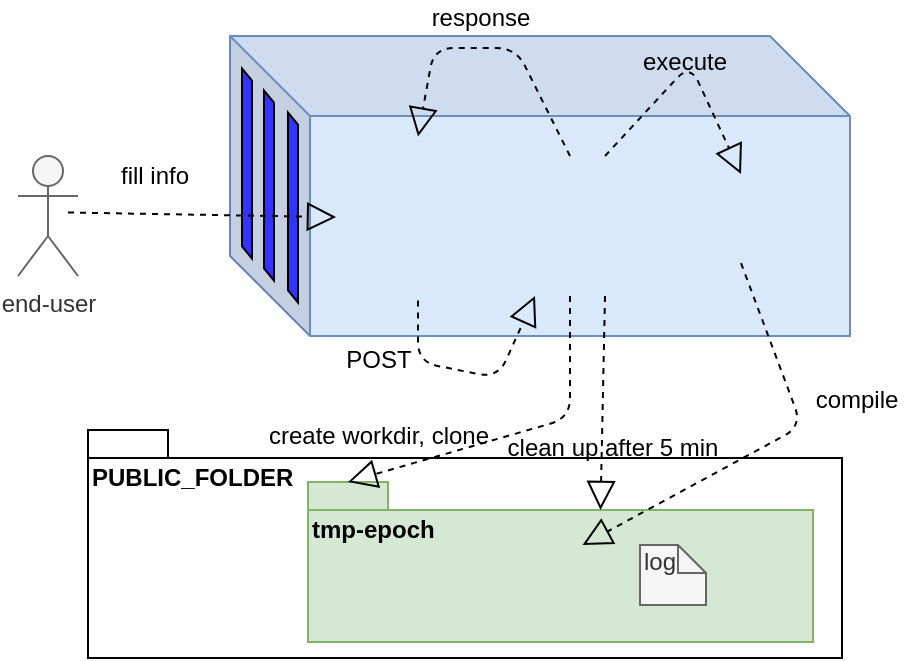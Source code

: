 <mxfile version="13.7.3" type="device"><diagram id="TmeqqVqLsKDry6PROGzl" name="Page-1"><mxGraphModel dx="858" dy="489" grid="0" gridSize="10" guides="1" tooltips="1" connect="1" arrows="1" fold="1" page="1" pageScale="1" pageWidth="850" pageHeight="1100" math="0" shadow="0"><root><mxCell id="0"/><mxCell id="1" parent="0"/><mxCell id="P2A8OwnkUsWq6TisNw5c-1" value="" style="shape=cube;whiteSpace=wrap;html=1;boundedLbl=1;backgroundOutline=1;darkOpacity=0.05;darkOpacity2=0.1;size=40;fillColor=#dae8fc;strokeColor=#6c8ebf;" parent="1" vertex="1"><mxGeometry x="220" y="180" width="310" height="150" as="geometry"/></mxCell><mxCell id="P2A8OwnkUsWq6TisNw5c-2" value="" style="shape=parallelogram;perimeter=parallelogramPerimeter;whiteSpace=wrap;html=1;fixedSize=1;rotation=270;size=6;fillColor=#3333FF;" parent="1" vertex="1"><mxGeometry x="204" y="263.25" width="95" height="5" as="geometry"/></mxCell><mxCell id="P2A8OwnkUsWq6TisNw5c-5" value="" style="shape=parallelogram;perimeter=parallelogramPerimeter;whiteSpace=wrap;html=1;fixedSize=1;rotation=270;size=6;fillColor=#3333FF;" parent="1" vertex="1"><mxGeometry x="192" y="252.25" width="95" height="5" as="geometry"/></mxCell><mxCell id="P2A8OwnkUsWq6TisNw5c-6" value="" style="shape=parallelogram;perimeter=parallelogramPerimeter;whiteSpace=wrap;html=1;fixedSize=1;rotation=270;size=6;fillColor=#3333FF;" parent="1" vertex="1"><mxGeometry x="181" y="241.25" width="95" height="5" as="geometry"/></mxCell><mxCell id="P2A8OwnkUsWq6TisNw5c-7" value="" style="shape=image;verticalLabelPosition=bottom;labelBackgroundColor=#ffffff;verticalAlign=top;aspect=fixed;imageAspect=0;image=https://icons-for-free.com/iconfiles/png/512/design+development+facebook+framework+mobile+react+icon-1320165723839064798.png;" parent="1" vertex="1"><mxGeometry x="273" y="230.26" width="82" height="82" as="geometry"/></mxCell><mxCell id="P2A8OwnkUsWq6TisNw5c-8" value="" style="shape=image;verticalLabelPosition=bottom;labelBackgroundColor=#ffffff;verticalAlign=top;aspect=fixed;imageAspect=0;image=https://upload.wikimedia.org/wikipedia/commons/thumb/0/0a/Python.svg/768px-Python.svg.png;" parent="1" vertex="1"><mxGeometry x="355" y="240" width="70" height="70" as="geometry"/></mxCell><mxCell id="P2A8OwnkUsWq6TisNw5c-9" value="" style="shape=image;verticalLabelPosition=bottom;labelBackgroundColor=#ffffff;verticalAlign=top;aspect=fixed;imageAspect=0;image=https://i.stack.imgur.com/zHFFO.png;" parent="1" vertex="1"><mxGeometry x="429" y="249.0" width="93" height="44.53" as="geometry"/></mxCell><mxCell id="P2A8OwnkUsWq6TisNw5c-11" value="PUBLIC_FOLDER" style="shape=folder;fontStyle=1;spacingTop=10;tabWidth=40;tabHeight=14;tabPosition=left;html=1;align=left;verticalAlign=top;" parent="1" vertex="1"><mxGeometry x="149" y="377" width="377" height="114" as="geometry"/></mxCell><mxCell id="P2A8OwnkUsWq6TisNw5c-12" value="end-user" style="shape=umlActor;verticalLabelPosition=bottom;verticalAlign=top;html=1;align=center;fillColor=#f5f5f5;strokeColor=#666666;fontColor=#333333;" parent="1" vertex="1"><mxGeometry x="114" y="240" width="30" height="60" as="geometry"/></mxCell><mxCell id="P2A8OwnkUsWq6TisNw5c-14" value="tmp-epoch" style="shape=folder;fontStyle=1;spacingTop=10;tabWidth=40;tabHeight=14;tabPosition=left;html=1;fillColor=#d5e8d4;align=left;strokeColor=#82b366;verticalAlign=top;" parent="1" vertex="1"><mxGeometry x="259" y="403" width="252.5" height="80" as="geometry"/></mxCell><mxCell id="P2A8OwnkUsWq6TisNw5c-19" value="" style="shape=image;verticalLabelPosition=bottom;labelBackgroundColor=#ffffff;verticalAlign=top;aspect=fixed;imageAspect=0;image=https://upload.wikimedia.org/wikipedia/commons/thumb/8/87/PDF_file_icon.svg/1200px-PDF_file_icon.svg.png;" parent="1" vertex="1"><mxGeometry x="377.39" y="434.5" width="25.22" height="31" as="geometry"/></mxCell><mxCell id="P2A8OwnkUsWq6TisNw5c-21" value="log" style="shape=note;whiteSpace=wrap;html=1;size=14;verticalAlign=top;align=left;spacingTop=-6;fillColor=#f5f5f5;strokeColor=#666666;fontColor=#333333;" parent="1" vertex="1"><mxGeometry x="425" y="434.5" width="33" height="30" as="geometry"/></mxCell><mxCell id="P2A8OwnkUsWq6TisNw5c-22" value="" style="endArrow=block;dashed=1;endFill=0;endSize=12;html=1;" parent="1" target="P2A8OwnkUsWq6TisNw5c-7" edge="1"><mxGeometry width="160" relative="1" as="geometry"><mxPoint x="139" y="268.25" as="sourcePoint"/><mxPoint x="299" y="268.25" as="targetPoint"/></mxGeometry></mxCell><mxCell id="P2A8OwnkUsWq6TisNw5c-23" value="fill info" style="text;html=1;align=center;verticalAlign=middle;resizable=0;points=[];autosize=1;" parent="1" vertex="1"><mxGeometry x="160" y="241.25" width="44" height="18" as="geometry"/></mxCell><mxCell id="P2A8OwnkUsWq6TisNw5c-28" value="" style="endArrow=block;dashed=1;endFill=0;endSize=12;html=1;entryX=0;entryY=0;entryDx=20;entryDy=0;entryPerimeter=0;exitX=0.5;exitY=1;exitDx=0;exitDy=0;" parent="1" source="P2A8OwnkUsWq6TisNw5c-8" target="P2A8OwnkUsWq6TisNw5c-14" edge="1"><mxGeometry width="160" relative="1" as="geometry"><mxPoint x="250" y="411" as="sourcePoint"/><mxPoint x="410" y="411" as="targetPoint"/><Array as="points"><mxPoint x="390" y="371"/></Array></mxGeometry></mxCell><mxCell id="P2A8OwnkUsWq6TisNw5c-29" value="create workdir, clone" style="text;html=1;align=center;verticalAlign=middle;resizable=0;points=[];autosize=1;" parent="1" vertex="1"><mxGeometry x="234.5" y="371" width="119" height="18" as="geometry"/></mxCell><mxCell id="P2A8OwnkUsWq6TisNw5c-30" value="" style="endArrow=block;dashed=1;endFill=0;endSize=12;html=1;exitX=0.5;exitY=1;exitDx=0;exitDy=0;entryX=0.75;entryY=0;entryDx=0;entryDy=0;" parent="1" source="P2A8OwnkUsWq6TisNw5c-9" target="P2A8OwnkUsWq6TisNw5c-19" edge="1"><mxGeometry width="160" relative="1" as="geometry"><mxPoint x="573" y="340" as="sourcePoint"/><mxPoint x="733" y="340" as="targetPoint"/><Array as="points"><mxPoint x="506" y="375"/></Array></mxGeometry></mxCell><mxCell id="P2A8OwnkUsWq6TisNw5c-31" value="compile" style="text;html=1;align=center;verticalAlign=middle;resizable=0;points=[];autosize=1;" parent="1" vertex="1"><mxGeometry x="507" y="353" width="51" height="18" as="geometry"/></mxCell><mxCell id="P2A8OwnkUsWq6TisNw5c-32" value="" style="endArrow=block;dashed=1;endFill=0;endSize=12;html=1;exitX=0.75;exitY=0;exitDx=0;exitDy=0;entryX=0.5;entryY=0;entryDx=0;entryDy=0;" parent="1" source="P2A8OwnkUsWq6TisNw5c-8" target="P2A8OwnkUsWq6TisNw5c-9" edge="1"><mxGeometry width="160" relative="1" as="geometry"><mxPoint x="526" y="194" as="sourcePoint"/><mxPoint x="686" y="194" as="targetPoint"/><Array as="points"><mxPoint x="450" y="194"/></Array></mxGeometry></mxCell><mxCell id="P2A8OwnkUsWq6TisNw5c-33" value="execute" style="text;html=1;align=center;verticalAlign=middle;resizable=0;points=[];autosize=1;" parent="1" vertex="1"><mxGeometry x="421" y="184" width="51" height="18" as="geometry"/></mxCell><mxCell id="P2A8OwnkUsWq6TisNw5c-34" value="" style="endArrow=block;dashed=1;endFill=0;endSize=12;html=1;exitX=0.5;exitY=0;exitDx=0;exitDy=0;entryX=0.5;entryY=0;entryDx=0;entryDy=0;" parent="1" source="P2A8OwnkUsWq6TisNw5c-8" target="P2A8OwnkUsWq6TisNw5c-7" edge="1"><mxGeometry width="160" relative="1" as="geometry"><mxPoint x="250" y="411" as="sourcePoint"/><mxPoint x="410" y="411" as="targetPoint"/><Array as="points"><mxPoint x="363" y="186"/><mxPoint x="322" y="186"/></Array></mxGeometry></mxCell><mxCell id="P2A8OwnkUsWq6TisNw5c-35" value="response" style="text;html=1;align=center;verticalAlign=middle;resizable=0;points=[];autosize=1;" parent="1" vertex="1"><mxGeometry x="315" y="162" width="59" height="18" as="geometry"/></mxCell><mxCell id="P2A8OwnkUsWq6TisNw5c-36" value="" style="shape=image;verticalLabelPosition=bottom;labelBackgroundColor=#ffffff;verticalAlign=top;aspect=fixed;imageAspect=0;image=https://icons.iconarchive.com/icons/martz90/circle/512/ubuntu-icon.png;" parent="1" vertex="1"><mxGeometry x="259" y="184" width="32.88" height="32.88" as="geometry"/></mxCell><mxCell id="Lr5YFgY-KNHgGoJxAWSp-1" value="" style="endArrow=block;dashed=1;endFill=0;endSize=12;html=1;exitX=0.5;exitY=1;exitDx=0;exitDy=0;entryX=0.25;entryY=1;entryDx=0;entryDy=0;" edge="1" parent="1" source="P2A8OwnkUsWq6TisNw5c-7" target="P2A8OwnkUsWq6TisNw5c-8"><mxGeometry width="160" relative="1" as="geometry"><mxPoint x="415" y="316" as="sourcePoint"/><mxPoint x="575" y="316" as="targetPoint"/><Array as="points"><mxPoint x="314" y="343"/><mxPoint x="354" y="351"/></Array></mxGeometry></mxCell><mxCell id="Lr5YFgY-KNHgGoJxAWSp-2" value="POST" style="text;html=1;align=center;verticalAlign=middle;resizable=0;points=[];autosize=1;" vertex="1" parent="1"><mxGeometry x="273" y="333" width="42" height="18" as="geometry"/></mxCell><mxCell id="Lr5YFgY-KNHgGoJxAWSp-3" value="" style="endArrow=block;dashed=1;endFill=0;endSize=12;html=1;exitX=0.75;exitY=1;exitDx=0;exitDy=0;entryX=0;entryY=0;entryDx=146.25;entryDy=14;entryPerimeter=0;" edge="1" parent="1" source="P2A8OwnkUsWq6TisNw5c-8" target="P2A8OwnkUsWq6TisNw5c-14"><mxGeometry width="160" relative="1" as="geometry"><mxPoint x="415" y="316" as="sourcePoint"/><mxPoint x="575" y="316" as="targetPoint"/></mxGeometry></mxCell><mxCell id="Lr5YFgY-KNHgGoJxAWSp-4" value="clean up after 5 min" style="text;html=1;align=center;verticalAlign=middle;resizable=0;points=[];autosize=1;" vertex="1" parent="1"><mxGeometry x="353.5" y="377" width="115" height="18" as="geometry"/></mxCell></root></mxGraphModel></diagram></mxfile>